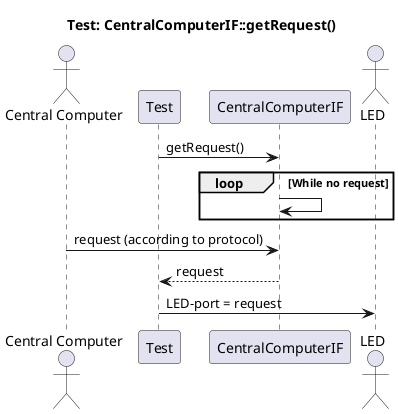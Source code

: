@startuml SDtestGetRequest
title "Test: CentralComputerIF::getRequest()"

actor "Central Computer" as CC
participant "Test" as Test
participant "CentralComputerIF" as CCIF
actor "LED" as LED

Test -> CCIF : getRequest()
loop While no request 
CCIF -> CCIF :
end loop
CC -> CCIF : request (according to protocol)
CCIF --> Test : request 
Test -> LED : LED-port = request

@enduml